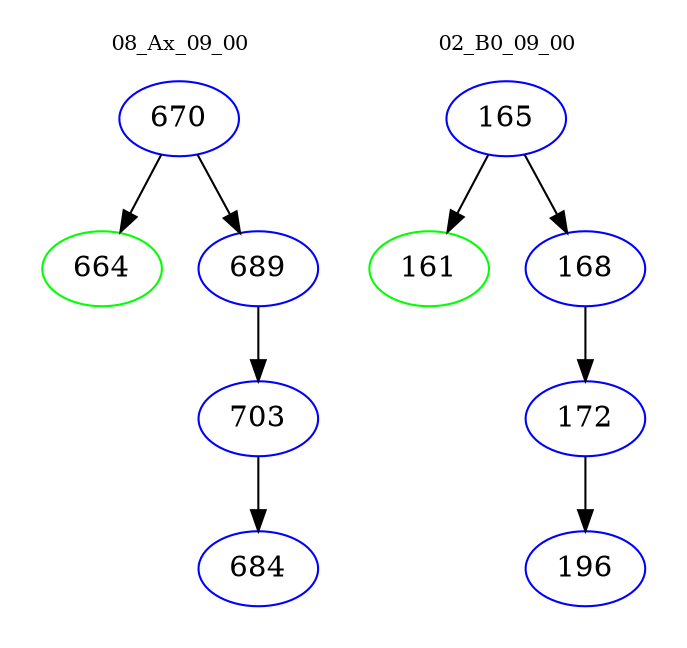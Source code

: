 digraph{
subgraph cluster_0 {
color = white
label = "08_Ax_09_00";
fontsize=10;
T0_670 [label="670", color="blue"]
T0_670 -> T0_664 [color="black"]
T0_664 [label="664", color="green"]
T0_670 -> T0_689 [color="black"]
T0_689 [label="689", color="blue"]
T0_689 -> T0_703 [color="black"]
T0_703 [label="703", color="blue"]
T0_703 -> T0_684 [color="black"]
T0_684 [label="684", color="blue"]
}
subgraph cluster_1 {
color = white
label = "02_B0_09_00";
fontsize=10;
T1_165 [label="165", color="blue"]
T1_165 -> T1_161 [color="black"]
T1_161 [label="161", color="green"]
T1_165 -> T1_168 [color="black"]
T1_168 [label="168", color="blue"]
T1_168 -> T1_172 [color="black"]
T1_172 [label="172", color="blue"]
T1_172 -> T1_196 [color="black"]
T1_196 [label="196", color="blue"]
}
}
